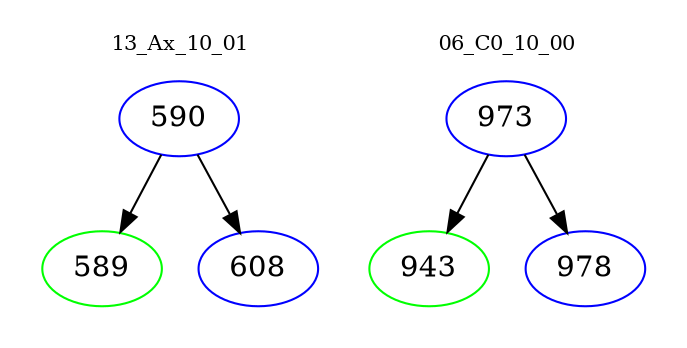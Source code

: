 digraph{
subgraph cluster_0 {
color = white
label = "13_Ax_10_01";
fontsize=10;
T0_590 [label="590", color="blue"]
T0_590 -> T0_589 [color="black"]
T0_589 [label="589", color="green"]
T0_590 -> T0_608 [color="black"]
T0_608 [label="608", color="blue"]
}
subgraph cluster_1 {
color = white
label = "06_C0_10_00";
fontsize=10;
T1_973 [label="973", color="blue"]
T1_973 -> T1_943 [color="black"]
T1_943 [label="943", color="green"]
T1_973 -> T1_978 [color="black"]
T1_978 [label="978", color="blue"]
}
}
